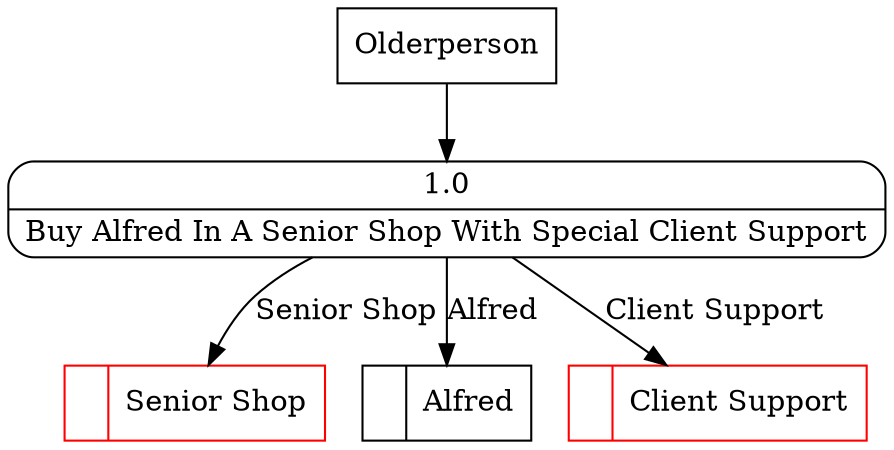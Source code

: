 digraph dfd2{ 
node[shape=record]
200 [label="<f0>  |<f1> Senior Shop " color=red];
201 [label="<f0>  |<f1> Alfred " ];
202 [label="<f0>  |<f1> Client Support " color=red];
203 [label="Olderperson" shape=box];
204 [label="{<f0> 1.0|<f1> Buy Alfred In A Senior Shop With Special Client Support }" shape=Mrecord];
203 -> 204
204 -> 201 [label="Alfred"]
204 -> 200 [label="Senior Shop"]
204 -> 202 [label="Client Support"]
}